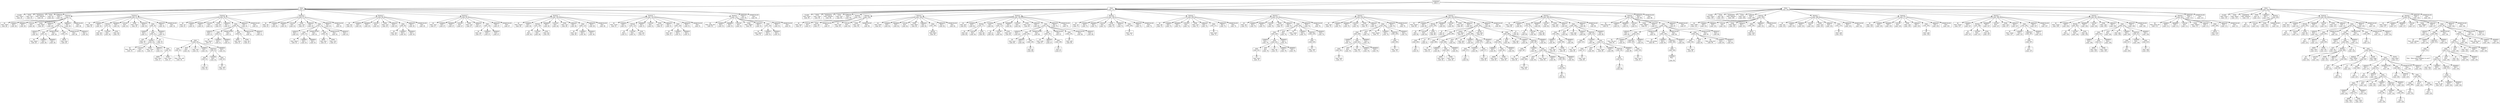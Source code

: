 digraph ParseTree {
    node [shape=box];
    0 [label="program\nLine: 0"];
    1 [label="class\nLine: 0"];
    2 [label="CLASS\nText: Class\nLine: 24"];
    1 -> 2;
    3 [label="TYPE\nText: List\nLine: 24"];
    1 -> 3;
    4 [label="INHERITS\nText: inherits\nLine: 24"];
    1 -> 4;
    5 [label="TYPE\nText: IO\nLine: 24"];
    1 -> 5;
    6 [label="LBRACE\nText: {\nLine: 24"];
    1 -> 6;
    7 [label="feature\nLine: 5"];
    8 [label="ID\nText: isNil\nLine: 28"];
    7 -> 8;
    9 [label="LPAREN\nText: (\nLine: 28"];
    7 -> 9;
    10 [label="RPAREN\nText: )\nLine: 28"];
    7 -> 10;
    11 [label="COLON\nText: :\nLine: 28"];
    7 -> 11;
    12 [label="TYPE\nText: Bool\nLine: 28"];
    7 -> 12;
    13 [label="LBRACE\nText: {\nLine: 28"];
    7 -> 13;
    14 [label="expr\nLine: 11"];
    15 [label="LBRACE\nText: {\nLine: 28"];
    14 -> 15;
    16 [label="expr\nLine: 12"];
    17 [label="ID\nText: abort\nLine: 28"];
    16 -> 17;
    18 [label="LPAREN\nText: (\nLine: 28"];
    16 -> 18;
    19 [label="RPAREN\nText: )\nLine: 28"];
    16 -> 19;
    14 -> 16;
    20 [label="SEMICOLON\nText: ;\nLine: 28"];
    14 -> 20;
    21 [label="expr\nLine: 16"];
    22 [label="TRUE\nText: true\nLine: 28"];
    21 -> 22;
    14 -> 21;
    23 [label="SEMICOLON\nText: ;\nLine: 28"];
    14 -> 23;
    24 [label="RBRACE\nText: }\nLine: 28"];
    14 -> 24;
    7 -> 14;
    25 [label="RBRACE\nText: }\nLine: 28"];
    7 -> 25;
    26 [label="SEMICOLON\nText: ;\nLine: 28"];
    7 -> 26;
    1 -> 7;
    27 [label="feature\nLine: 21"];
    28 [label="ID\nText: cons\nLine: 30"];
    27 -> 28;
    29 [label="LPAREN\nText: (\nLine: 30"];
    27 -> 29;
    30 [label="formal\nLine: 23"];
    31 [label="ID\nText: hd\nLine: 30"];
    30 -> 31;
    32 [label="COLON\nText: :\nLine: 30"];
    30 -> 32;
    33 [label="TYPE\nText: Int\nLine: 30"];
    30 -> 33;
    27 -> 30;
    34 [label="RPAREN\nText: )\nLine: 30"];
    27 -> 34;
    35 [label="COLON\nText: :\nLine: 30"];
    27 -> 35;
    36 [label="TYPE\nText: Cons\nLine: 30"];
    27 -> 36;
    37 [label="LBRACE\nText: {\nLine: 30"];
    27 -> 37;
    38 [label="expr\nLine: 30"];
    39 [label="LPAREN\nText: (\nLine: 31"];
    38 -> 39;
    40 [label="expr\nLine: 31"];
    41 [label="LET\nText: let\nLine: 31"];
    40 -> 41;
    42 [label="letDecl\nLine: 32"];
    43 [label="ID\nText: new_cell\nLine: 31"];
    42 -> 43;
    44 [label="COLON\nText: :\nLine: 31"];
    42 -> 44;
    45 [label="TYPE\nText: Cons\nLine: 31"];
    42 -> 45;
    46 [label="ARROW\nText: <-\nLine: 31"];
    42 -> 46;
    47 [label="expr\nLine: 36"];
    48 [label="NEW\nText: new\nLine: 31"];
    47 -> 48;
    49 [label="TYPE\nText: Cons\nLine: 31"];
    47 -> 49;
    42 -> 47;
    40 -> 42;
    50 [label="IN\nText: in\nLine: 31"];
    40 -> 50;
    51 [label="expr\nLine: 39"];
    52 [label="expr\nLine: 39"];
    53 [label="ID\nText: new_cell\nLine: 32"];
    52 -> 53;
    51 -> 52;
    54 [label="DOT\nText: .\nLine: 32"];
    51 -> 54;
    55 [label="ID\nText: init\nLine: 32"];
    51 -> 55;
    56 [label="LPAREN\nText: (\nLine: 32"];
    51 -> 56;
    57 [label="exprList\nLine: 43"];
    58 [label="expr\nLine: 43"];
    59 [label="ID\nText: hd\nLine: 32"];
    58 -> 59;
    57 -> 58;
    60 [label="COMMA\nText: ,\nLine: 32"];
    57 -> 60;
    61 [label="expr\nLine: 45"];
    62 [label="ID\nText: self\nLine: 32"];
    61 -> 62;
    57 -> 61;
    51 -> 57;
    63 [label="RPAREN\nText: )\nLine: 32"];
    51 -> 63;
    40 -> 51;
    38 -> 40;
    64 [label="RPAREN\nText: )\nLine: 33"];
    38 -> 64;
    27 -> 38;
    65 [label="RBRACE\nText: }\nLine: 34"];
    27 -> 65;
    66 [label="SEMICOLON\nText: ;\nLine: 34"];
    27 -> 66;
    1 -> 27;
    67 [label="feature\nLine: 50"];
    68 [label="ID\nText: car\nLine: 41"];
    67 -> 68;
    69 [label="LPAREN\nText: (\nLine: 41"];
    67 -> 69;
    70 [label="RPAREN\nText: )\nLine: 41"];
    67 -> 70;
    71 [label="COLON\nText: :\nLine: 41"];
    67 -> 71;
    72 [label="TYPE\nText: Int\nLine: 41"];
    67 -> 72;
    73 [label="LBRACE\nText: {\nLine: 41"];
    67 -> 73;
    74 [label="expr\nLine: 56"];
    75 [label="LBRACE\nText: {\nLine: 41"];
    74 -> 75;
    76 [label="expr\nLine: 57"];
    77 [label="ID\nText: abort\nLine: 41"];
    76 -> 77;
    78 [label="LPAREN\nText: (\nLine: 41"];
    76 -> 78;
    79 [label="RPAREN\nText: )\nLine: 41"];
    76 -> 79;
    74 -> 76;
    80 [label="SEMICOLON\nText: ;\nLine: 41"];
    74 -> 80;
    81 [label="expr\nLine: 61"];
    82 [label="NEW\nText: new\nLine: 41"];
    81 -> 82;
    83 [label="TYPE\nText: Int\nLine: 41"];
    81 -> 83;
    74 -> 81;
    84 [label="SEMICOLON\nText: ;\nLine: 41"];
    74 -> 84;
    85 [label="RBRACE\nText: }\nLine: 41"];
    74 -> 85;
    67 -> 74;
    86 [label="RBRACE\nText: }\nLine: 41"];
    67 -> 86;
    87 [label="SEMICOLON\nText: ;\nLine: 41"];
    67 -> 87;
    1 -> 67;
    88 [label="feature\nLine: 67"];
    89 [label="ID\nText: cdr\nLine: 43"];
    88 -> 89;
    90 [label="LPAREN\nText: (\nLine: 43"];
    88 -> 90;
    91 [label="RPAREN\nText: )\nLine: 43"];
    88 -> 91;
    92 [label="COLON\nText: :\nLine: 43"];
    88 -> 92;
    93 [label="TYPE\nText: List\nLine: 43"];
    88 -> 93;
    94 [label="LBRACE\nText: {\nLine: 43"];
    88 -> 94;
    95 [label="expr\nLine: 73"];
    96 [label="LBRACE\nText: {\nLine: 43"];
    95 -> 96;
    97 [label="expr\nLine: 74"];
    98 [label="ID\nText: abort\nLine: 43"];
    97 -> 98;
    99 [label="LPAREN\nText: (\nLine: 43"];
    97 -> 99;
    100 [label="RPAREN\nText: )\nLine: 43"];
    97 -> 100;
    95 -> 97;
    101 [label="SEMICOLON\nText: ;\nLine: 43"];
    95 -> 101;
    102 [label="expr\nLine: 78"];
    103 [label="NEW\nText: new\nLine: 43"];
    102 -> 103;
    104 [label="TYPE\nText: List\nLine: 43"];
    102 -> 104;
    95 -> 102;
    105 [label="SEMICOLON\nText: ;\nLine: 43"];
    95 -> 105;
    106 [label="RBRACE\nText: }\nLine: 43"];
    95 -> 106;
    88 -> 95;
    107 [label="RBRACE\nText: }\nLine: 43"];
    88 -> 107;
    108 [label="SEMICOLON\nText: ;\nLine: 43"];
    88 -> 108;
    1 -> 88;
    109 [label="feature\nLine: 84"];
    110 [label="ID\nText: rev\nLine: 45"];
    109 -> 110;
    111 [label="LPAREN\nText: (\nLine: 45"];
    109 -> 111;
    112 [label="RPAREN\nText: )\nLine: 45"];
    109 -> 112;
    113 [label="COLON\nText: :\nLine: 45"];
    109 -> 113;
    114 [label="TYPE\nText: List\nLine: 45"];
    109 -> 114;
    115 [label="LBRACE\nText: {\nLine: 45"];
    109 -> 115;
    116 [label="expr\nLine: 90"];
    117 [label="ID\nText: cdr\nLine: 45"];
    116 -> 117;
    118 [label="LPAREN\nText: (\nLine: 45"];
    116 -> 118;
    119 [label="RPAREN\nText: )\nLine: 45"];
    116 -> 119;
    109 -> 116;
    120 [label="RBRACE\nText: }\nLine: 45"];
    109 -> 120;
    121 [label="SEMICOLON\nText: ;\nLine: 45"];
    109 -> 121;
    1 -> 109;
    122 [label="feature\nLine: 95"];
    123 [label="ID\nText: sort\nLine: 47"];
    122 -> 123;
    124 [label="LPAREN\nText: (\nLine: 47"];
    122 -> 124;
    125 [label="RPAREN\nText: )\nLine: 47"];
    122 -> 125;
    126 [label="COLON\nText: :\nLine: 47"];
    122 -> 126;
    127 [label="TYPE\nText: List\nLine: 47"];
    122 -> 127;
    128 [label="LBRACE\nText: {\nLine: 47"];
    122 -> 128;
    129 [label="expr\nLine: 101"];
    130 [label="ID\nText: cdr\nLine: 47"];
    129 -> 130;
    131 [label="LPAREN\nText: (\nLine: 47"];
    129 -> 131;
    132 [label="RPAREN\nText: )\nLine: 47"];
    129 -> 132;
    122 -> 129;
    133 [label="RBRACE\nText: }\nLine: 47"];
    122 -> 133;
    134 [label="SEMICOLON\nText: ;\nLine: 47"];
    122 -> 134;
    1 -> 122;
    135 [label="feature\nLine: 106"];
    136 [label="ID\nText: insert\nLine: 49"];
    135 -> 136;
    137 [label="LPAREN\nText: (\nLine: 49"];
    135 -> 137;
    138 [label="formal\nLine: 108"];
    139 [label="ID\nText: i\nLine: 49"];
    138 -> 139;
    140 [label="COLON\nText: :\nLine: 49"];
    138 -> 140;
    141 [label="TYPE\nText: Int\nLine: 49"];
    138 -> 141;
    135 -> 138;
    142 [label="RPAREN\nText: )\nLine: 49"];
    135 -> 142;
    143 [label="COLON\nText: :\nLine: 49"];
    135 -> 143;
    144 [label="TYPE\nText: List\nLine: 49"];
    135 -> 144;
    145 [label="LBRACE\nText: {\nLine: 49"];
    135 -> 145;
    146 [label="expr\nLine: 115"];
    147 [label="ID\nText: cdr\nLine: 49"];
    146 -> 147;
    148 [label="LPAREN\nText: (\nLine: 49"];
    146 -> 148;
    149 [label="RPAREN\nText: )\nLine: 49"];
    146 -> 149;
    135 -> 146;
    150 [label="RBRACE\nText: }\nLine: 49"];
    135 -> 150;
    151 [label="SEMICOLON\nText: ;\nLine: 49"];
    135 -> 151;
    1 -> 135;
    152 [label="feature\nLine: 120"];
    153 [label="ID\nText: rcons\nLine: 51"];
    152 -> 153;
    154 [label="LPAREN\nText: (\nLine: 51"];
    152 -> 154;
    155 [label="formal\nLine: 122"];
    156 [label="ID\nText: i\nLine: 51"];
    155 -> 156;
    157 [label="COLON\nText: :\nLine: 51"];
    155 -> 157;
    158 [label="TYPE\nText: Int\nLine: 51"];
    155 -> 158;
    152 -> 155;
    159 [label="RPAREN\nText: )\nLine: 51"];
    152 -> 159;
    160 [label="COLON\nText: :\nLine: 51"];
    152 -> 160;
    161 [label="TYPE\nText: List\nLine: 51"];
    152 -> 161;
    162 [label="LBRACE\nText: {\nLine: 51"];
    152 -> 162;
    163 [label="expr\nLine: 129"];
    164 [label="ID\nText: cdr\nLine: 51"];
    163 -> 164;
    165 [label="LPAREN\nText: (\nLine: 51"];
    163 -> 165;
    166 [label="RPAREN\nText: )\nLine: 51"];
    163 -> 166;
    152 -> 163;
    167 [label="RBRACE\nText: }\nLine: 51"];
    152 -> 167;
    168 [label="SEMICOLON\nText: ;\nLine: 51"];
    152 -> 168;
    1 -> 152;
    169 [label="feature\nLine: 134"];
    170 [label="ID\nText: print_list\nLine: 53"];
    169 -> 170;
    171 [label="LPAREN\nText: (\nLine: 53"];
    169 -> 171;
    172 [label="RPAREN\nText: )\nLine: 53"];
    169 -> 172;
    173 [label="COLON\nText: :\nLine: 53"];
    169 -> 173;
    174 [label="TYPE\nText: Object\nLine: 53"];
    169 -> 174;
    175 [label="LBRACE\nText: {\nLine: 53"];
    169 -> 175;
    176 [label="expr\nLine: 140"];
    177 [label="ID\nText: abort\nLine: 53"];
    176 -> 177;
    178 [label="LPAREN\nText: (\nLine: 53"];
    176 -> 178;
    179 [label="RPAREN\nText: )\nLine: 53"];
    176 -> 179;
    169 -> 176;
    180 [label="RBRACE\nText: }\nLine: 53"];
    169 -> 180;
    181 [label="SEMICOLON\nText: ;\nLine: 53"];
    169 -> 181;
    1 -> 169;
    182 [label="RBRACE\nText: }\nLine: 54"];
    1 -> 182;
    183 [label="SEMICOLON\nText: ;\nLine: 54"];
    1 -> 183;
    0 -> 1;
    184 [label="class\nLine: 147"];
    185 [label="CLASS\nText: Class\nLine: 56"];
    184 -> 185;
    186 [label="TYPE\nText: Cons\nLine: 56"];
    184 -> 186;
    187 [label="INHERITS\nText: inherits\nLine: 56"];
    184 -> 187;
    188 [label="TYPE\nText: List\nLine: 56"];
    184 -> 188;
    189 [label="LBRACE\nText: {\nLine: 56"];
    184 -> 189;
    190 [label="feature\nLine: 152"];
    191 [label="ID\nText: xcar\nLine: 57"];
    190 -> 191;
    192 [label="COLON\nText: :\nLine: 57"];
    190 -> 192;
    193 [label="TYPE\nText: Int\nLine: 57"];
    190 -> 193;
    194 [label="SEMICOLON\nText: ;\nLine: 57"];
    190 -> 194;
    184 -> 190;
    195 [label="feature\nLine: 156"];
    196 [label="ID\nText: xcdr\nLine: 58"];
    195 -> 196;
    197 [label="COLON\nText: :\nLine: 58"];
    195 -> 197;
    198 [label="TYPE\nText: List\nLine: 58"];
    195 -> 198;
    199 [label="SEMICOLON\nText: ;\nLine: 58"];
    195 -> 199;
    184 -> 195;
    200 [label="feature\nLine: 160"];
    201 [label="ID\nText: isNil\nLine: 62"];
    200 -> 201;
    202 [label="LPAREN\nText: (\nLine: 62"];
    200 -> 202;
    203 [label="RPAREN\nText: )\nLine: 62"];
    200 -> 203;
    204 [label="COLON\nText: :\nLine: 62"];
    200 -> 204;
    205 [label="TYPE\nText: Bool\nLine: 62"];
    200 -> 205;
    206 [label="LBRACE\nText: {\nLine: 62"];
    200 -> 206;
    207 [label="expr\nLine: 166"];
    208 [label="FALSE\nText: false\nLine: 62"];
    207 -> 208;
    200 -> 207;
    209 [label="RBRACE\nText: }\nLine: 62"];
    200 -> 209;
    210 [label="SEMICOLON\nText: ;\nLine: 62"];
    200 -> 210;
    184 -> 200;
    211 [label="feature\nLine: 169"];
    212 [label="ID\nText: init\nLine: 64"];
    211 -> 212;
    213 [label="LPAREN\nText: (\nLine: 64"];
    211 -> 213;
    214 [label="formal\nLine: 171"];
    215 [label="ID\nText: hd\nLine: 64"];
    214 -> 215;
    216 [label="COLON\nText: :\nLine: 64"];
    214 -> 216;
    217 [label="TYPE\nText: Int\nLine: 64"];
    214 -> 217;
    211 -> 214;
    218 [label="COMMA\nText: ,\nLine: 64"];
    211 -> 218;
    219 [label="formal\nLine: 175"];
    220 [label="ID\nText: tl\nLine: 64"];
    219 -> 220;
    221 [label="COLON\nText: :\nLine: 64"];
    219 -> 221;
    222 [label="TYPE\nText: List\nLine: 64"];
    219 -> 222;
    211 -> 219;
    223 [label="RPAREN\nText: )\nLine: 64"];
    211 -> 223;
    224 [label="COLON\nText: :\nLine: 64"];
    211 -> 224;
    225 [label="TYPE\nText: Cons\nLine: 64"];
    211 -> 225;
    226 [label="LBRACE\nText: {\nLine: 64"];
    211 -> 226;
    227 [label="expr\nLine: 182"];
    228 [label="LBRACE\nText: {\nLine: 65"];
    227 -> 228;
    229 [label="expr\nLine: 183"];
    230 [label="ID\nText: xcar\nLine: 66"];
    229 -> 230;
    231 [label="ARROW\nText: <-\nLine: 66"];
    229 -> 231;
    232 [label="expr\nLine: 185"];
    233 [label="ID\nText: hd\nLine: 66"];
    232 -> 233;
    229 -> 232;
    227 -> 229;
    234 [label="SEMICOLON\nText: ;\nLine: 66"];
    227 -> 234;
    235 [label="expr\nLine: 187"];
    236 [label="ID\nText: xcdr\nLine: 67"];
    235 -> 236;
    237 [label="ARROW\nText: <-\nLine: 67"];
    235 -> 237;
    238 [label="expr\nLine: 189"];
    239 [label="ID\nText: tl\nLine: 67"];
    238 -> 239;
    235 -> 238;
    227 -> 235;
    240 [label="SEMICOLON\nText: ;\nLine: 67"];
    227 -> 240;
    241 [label="expr\nLine: 191"];
    242 [label="ID\nText: self\nLine: 68"];
    241 -> 242;
    227 -> 241;
    243 [label="SEMICOLON\nText: ;\nLine: 68"];
    227 -> 243;
    244 [label="RBRACE\nText: }\nLine: 69"];
    227 -> 244;
    211 -> 227;
    245 [label="RBRACE\nText: }\nLine: 70"];
    211 -> 245;
    246 [label="SEMICOLON\nText: ;\nLine: 70"];
    211 -> 246;
    184 -> 211;
    247 [label="feature\nLine: 196"];
    248 [label="ID\nText: car\nLine: 72"];
    247 -> 248;
    249 [label="LPAREN\nText: (\nLine: 72"];
    247 -> 249;
    250 [label="RPAREN\nText: )\nLine: 72"];
    247 -> 250;
    251 [label="COLON\nText: :\nLine: 72"];
    247 -> 251;
    252 [label="TYPE\nText: Int\nLine: 72"];
    247 -> 252;
    253 [label="LBRACE\nText: {\nLine: 72"];
    247 -> 253;
    254 [label="expr\nLine: 202"];
    255 [label="ID\nText: xcar\nLine: 72"];
    254 -> 255;
    247 -> 254;
    256 [label="RBRACE\nText: }\nLine: 72"];
    247 -> 256;
    257 [label="SEMICOLON\nText: ;\nLine: 72"];
    247 -> 257;
    184 -> 247;
    258 [label="feature\nLine: 205"];
    259 [label="ID\nText: cdr\nLine: 74"];
    258 -> 259;
    260 [label="LPAREN\nText: (\nLine: 74"];
    258 -> 260;
    261 [label="RPAREN\nText: )\nLine: 74"];
    258 -> 261;
    262 [label="COLON\nText: :\nLine: 74"];
    258 -> 262;
    263 [label="TYPE\nText: List\nLine: 74"];
    258 -> 263;
    264 [label="LBRACE\nText: {\nLine: 74"];
    258 -> 264;
    265 [label="expr\nLine: 211"];
    266 [label="ID\nText: xcdr\nLine: 74"];
    265 -> 266;
    258 -> 265;
    267 [label="RBRACE\nText: }\nLine: 74"];
    258 -> 267;
    268 [label="SEMICOLON\nText: ;\nLine: 74"];
    258 -> 268;
    184 -> 258;
    269 [label="feature\nLine: 214"];
    270 [label="ID\nText: rev\nLine: 76"];
    269 -> 270;
    271 [label="LPAREN\nText: (\nLine: 76"];
    269 -> 271;
    272 [label="RPAREN\nText: )\nLine: 76"];
    269 -> 272;
    273 [label="COLON\nText: :\nLine: 76"];
    269 -> 273;
    274 [label="TYPE\nText: List\nLine: 76"];
    269 -> 274;
    275 [label="LBRACE\nText: {\nLine: 76"];
    269 -> 275;
    276 [label="expr\nLine: 220"];
    277 [label="expr\nLine: 220"];
    278 [label="LPAREN\nText: (\nLine: 76"];
    277 -> 278;
    279 [label="expr\nLine: 221"];
    280 [label="expr\nLine: 221"];
    281 [label="ID\nText: xcdr\nLine: 76"];
    280 -> 281;
    279 -> 280;
    282 [label="DOT\nText: .\nLine: 76"];
    279 -> 282;
    283 [label="ID\nText: rev\nLine: 76"];
    279 -> 283;
    284 [label="LPAREN\nText: (\nLine: 76"];
    279 -> 284;
    285 [label="RPAREN\nText: )\nLine: 76"];
    279 -> 285;
    277 -> 279;
    286 [label="RPAREN\nText: )\nLine: 76"];
    277 -> 286;
    276 -> 277;
    287 [label="DOT\nText: .\nLine: 76"];
    276 -> 287;
    288 [label="ID\nText: rcons\nLine: 76"];
    276 -> 288;
    289 [label="LPAREN\nText: (\nLine: 76"];
    276 -> 289;
    290 [label="exprList\nLine: 230"];
    291 [label="expr\nLine: 230"];
    292 [label="ID\nText: xcar\nLine: 76"];
    291 -> 292;
    290 -> 291;
    276 -> 290;
    293 [label="RPAREN\nText: )\nLine: 76"];
    276 -> 293;
    269 -> 276;
    294 [label="RBRACE\nText: }\nLine: 76"];
    269 -> 294;
    295 [label="SEMICOLON\nText: ;\nLine: 76"];
    269 -> 295;
    184 -> 269;
    296 [label="feature\nLine: 234"];
    297 [label="ID\nText: sort\nLine: 78"];
    296 -> 297;
    298 [label="LPAREN\nText: (\nLine: 78"];
    296 -> 298;
    299 [label="RPAREN\nText: )\nLine: 78"];
    296 -> 299;
    300 [label="COLON\nText: :\nLine: 78"];
    296 -> 300;
    301 [label="TYPE\nText: List\nLine: 78"];
    296 -> 301;
    302 [label="LBRACE\nText: {\nLine: 78"];
    296 -> 302;
    303 [label="expr\nLine: 240"];
    304 [label="expr\nLine: 240"];
    305 [label="LPAREN\nText: (\nLine: 78"];
    304 -> 305;
    306 [label="expr\nLine: 241"];
    307 [label="expr\nLine: 241"];
    308 [label="ID\nText: xcdr\nLine: 78"];
    307 -> 308;
    306 -> 307;
    309 [label="DOT\nText: .\nLine: 78"];
    306 -> 309;
    310 [label="ID\nText: sort\nLine: 78"];
    306 -> 310;
    311 [label="LPAREN\nText: (\nLine: 78"];
    306 -> 311;
    312 [label="RPAREN\nText: )\nLine: 78"];
    306 -> 312;
    304 -> 306;
    313 [label="RPAREN\nText: )\nLine: 78"];
    304 -> 313;
    303 -> 304;
    314 [label="DOT\nText: .\nLine: 78"];
    303 -> 314;
    315 [label="ID\nText: insert\nLine: 78"];
    303 -> 315;
    316 [label="LPAREN\nText: (\nLine: 78"];
    303 -> 316;
    317 [label="exprList\nLine: 250"];
    318 [label="expr\nLine: 250"];
    319 [label="ID\nText: xcar\nLine: 78"];
    318 -> 319;
    317 -> 318;
    303 -> 317;
    320 [label="RPAREN\nText: )\nLine: 78"];
    303 -> 320;
    296 -> 303;
    321 [label="RBRACE\nText: }\nLine: 78"];
    296 -> 321;
    322 [label="SEMICOLON\nText: ;\nLine: 78"];
    296 -> 322;
    184 -> 296;
    323 [label="feature\nLine: 254"];
    324 [label="ID\nText: insert\nLine: 80"];
    323 -> 324;
    325 [label="LPAREN\nText: (\nLine: 80"];
    323 -> 325;
    326 [label="formal\nLine: 256"];
    327 [label="ID\nText: i\nLine: 80"];
    326 -> 327;
    328 [label="COLON\nText: :\nLine: 80"];
    326 -> 328;
    329 [label="TYPE\nText: Int\nLine: 80"];
    326 -> 329;
    323 -> 326;
    330 [label="RPAREN\nText: )\nLine: 80"];
    323 -> 330;
    331 [label="COLON\nText: :\nLine: 80"];
    323 -> 331;
    332 [label="TYPE\nText: List\nLine: 80"];
    323 -> 332;
    333 [label="LBRACE\nText: {\nLine: 80"];
    323 -> 333;
    334 [label="expr\nLine: 263"];
    335 [label="IF\nText: if\nLine: 81"];
    334 -> 335;
    336 [label="expr\nLine: 264"];
    337 [label="expr\nLine: 264"];
    338 [label="ID\nText: i\nLine: 81"];
    337 -> 338;
    336 -> 337;
    339 [label="LT\nText: <\nLine: 81"];
    336 -> 339;
    340 [label="expr\nLine: 266"];
    341 [label="ID\nText: xcar\nLine: 81"];
    340 -> 341;
    336 -> 340;
    334 -> 336;
    342 [label="THEN\nText: then\nLine: 81"];
    334 -> 342;
    343 [label="expr\nLine: 268"];
    344 [label="expr\nLine: 268"];
    345 [label="LPAREN\nText: (\nLine: 82"];
    344 -> 345;
    346 [label="expr\nLine: 269"];
    347 [label="NEW\nText: new\nLine: 82"];
    346 -> 347;
    348 [label="TYPE\nText: Cons\nLine: 82"];
    346 -> 348;
    344 -> 346;
    349 [label="RPAREN\nText: )\nLine: 82"];
    344 -> 349;
    343 -> 344;
    350 [label="DOT\nText: .\nLine: 82"];
    343 -> 350;
    351 [label="ID\nText: init\nLine: 82"];
    343 -> 351;
    352 [label="LPAREN\nText: (\nLine: 82"];
    343 -> 352;
    353 [label="exprList\nLine: 275"];
    354 [label="expr\nLine: 275"];
    355 [label="ID\nText: i\nLine: 82"];
    354 -> 355;
    353 -> 354;
    356 [label="COMMA\nText: ,\nLine: 82"];
    353 -> 356;
    357 [label="expr\nLine: 277"];
    358 [label="ID\nText: self\nLine: 82"];
    357 -> 358;
    353 -> 357;
    343 -> 353;
    359 [label="RPAREN\nText: )\nLine: 82"];
    343 -> 359;
    334 -> 343;
    360 [label="ELSE\nText: else\nLine: 83"];
    334 -> 360;
    361 [label="expr\nLine: 280"];
    362 [label="expr\nLine: 280"];
    363 [label="LPAREN\nText: (\nLine: 84"];
    362 -> 363;
    364 [label="expr\nLine: 281"];
    365 [label="NEW\nText: new\nLine: 84"];
    364 -> 365;
    366 [label="TYPE\nText: Cons\nLine: 84"];
    364 -> 366;
    362 -> 364;
    367 [label="RPAREN\nText: )\nLine: 84"];
    362 -> 367;
    361 -> 362;
    368 [label="DOT\nText: .\nLine: 84"];
    361 -> 368;
    369 [label="ID\nText: init\nLine: 84"];
    361 -> 369;
    370 [label="LPAREN\nText: (\nLine: 84"];
    361 -> 370;
    371 [label="exprList\nLine: 287"];
    372 [label="expr\nLine: 287"];
    373 [label="ID\nText: xcar\nLine: 84"];
    372 -> 373;
    371 -> 372;
    374 [label="COMMA\nText: ,\nLine: 84"];
    371 -> 374;
    375 [label="expr\nLine: 289"];
    376 [label="expr\nLine: 289"];
    377 [label="ID\nText: xcdr\nLine: 84"];
    376 -> 377;
    375 -> 376;
    378 [label="DOT\nText: .\nLine: 84"];
    375 -> 378;
    379 [label="ID\nText: insert\nLine: 84"];
    375 -> 379;
    380 [label="LPAREN\nText: (\nLine: 84"];
    375 -> 380;
    381 [label="exprList\nLine: 293"];
    382 [label="expr\nLine: 293"];
    383 [label="ID\nText: i\nLine: 84"];
    382 -> 383;
    381 -> 382;
    375 -> 381;
    384 [label="RPAREN\nText: )\nLine: 84"];
    375 -> 384;
    371 -> 375;
    361 -> 371;
    385 [label="RPAREN\nText: )\nLine: 84"];
    361 -> 385;
    334 -> 361;
    386 [label="FI\nText: fi\nLine: 85"];
    334 -> 386;
    323 -> 334;
    387 [label="RBRACE\nText: }\nLine: 86"];
    323 -> 387;
    388 [label="SEMICOLON\nText: ;\nLine: 86"];
    323 -> 388;
    184 -> 323;
    389 [label="feature\nLine: 299"];
    390 [label="ID\nText: rcons\nLine: 89"];
    389 -> 390;
    391 [label="LPAREN\nText: (\nLine: 89"];
    389 -> 391;
    392 [label="formal\nLine: 301"];
    393 [label="ID\nText: i\nLine: 89"];
    392 -> 393;
    394 [label="COLON\nText: :\nLine: 89"];
    392 -> 394;
    395 [label="TYPE\nText: Int\nLine: 89"];
    392 -> 395;
    389 -> 392;
    396 [label="RPAREN\nText: )\nLine: 89"];
    389 -> 396;
    397 [label="COLON\nText: :\nLine: 89"];
    389 -> 397;
    398 [label="TYPE\nText: List\nLine: 89"];
    389 -> 398;
    399 [label="LBRACE\nText: {\nLine: 89"];
    389 -> 399;
    400 [label="expr\nLine: 308"];
    401 [label="expr\nLine: 308"];
    402 [label="LPAREN\nText: (\nLine: 89"];
    401 -> 402;
    403 [label="expr\nLine: 309"];
    404 [label="NEW\nText: new\nLine: 89"];
    403 -> 404;
    405 [label="TYPE\nText: Cons\nLine: 89"];
    403 -> 405;
    401 -> 403;
    406 [label="RPAREN\nText: )\nLine: 89"];
    401 -> 406;
    400 -> 401;
    407 [label="DOT\nText: .\nLine: 89"];
    400 -> 407;
    408 [label="ID\nText: init\nLine: 89"];
    400 -> 408;
    409 [label="LPAREN\nText: (\nLine: 89"];
    400 -> 409;
    410 [label="exprList\nLine: 315"];
    411 [label="expr\nLine: 315"];
    412 [label="ID\nText: xcar\nLine: 89"];
    411 -> 412;
    410 -> 411;
    413 [label="COMMA\nText: ,\nLine: 89"];
    410 -> 413;
    414 [label="expr\nLine: 317"];
    415 [label="expr\nLine: 317"];
    416 [label="ID\nText: xcdr\nLine: 89"];
    415 -> 416;
    414 -> 415;
    417 [label="DOT\nText: .\nLine: 89"];
    414 -> 417;
    418 [label="ID\nText: rcons\nLine: 89"];
    414 -> 418;
    419 [label="LPAREN\nText: (\nLine: 89"];
    414 -> 419;
    420 [label="exprList\nLine: 321"];
    421 [label="expr\nLine: 321"];
    422 [label="ID\nText: i\nLine: 89"];
    421 -> 422;
    420 -> 421;
    414 -> 420;
    423 [label="RPAREN\nText: )\nLine: 89"];
    414 -> 423;
    410 -> 414;
    400 -> 410;
    424 [label="RPAREN\nText: )\nLine: 89"];
    400 -> 424;
    389 -> 400;
    425 [label="RBRACE\nText: }\nLine: 89"];
    389 -> 425;
    426 [label="SEMICOLON\nText: ;\nLine: 89"];
    389 -> 426;
    184 -> 389;
    427 [label="feature\nLine: 326"];
    428 [label="ID\nText: print_list\nLine: 91"];
    427 -> 428;
    429 [label="LPAREN\nText: (\nLine: 91"];
    427 -> 429;
    430 [label="RPAREN\nText: )\nLine: 91"];
    427 -> 430;
    431 [label="COLON\nText: :\nLine: 91"];
    427 -> 431;
    432 [label="TYPE\nText: Object\nLine: 91"];
    427 -> 432;
    433 [label="LBRACE\nText: {\nLine: 91"];
    427 -> 433;
    434 [label="expr\nLine: 332"];
    435 [label="LBRACE\nText: {\nLine: 92"];
    434 -> 435;
    436 [label="expr\nLine: 333"];
    437 [label="ID\nText: out_int\nLine: 93"];
    436 -> 437;
    438 [label="LPAREN\nText: (\nLine: 93"];
    436 -> 438;
    439 [label="exprList\nLine: 335"];
    440 [label="expr\nLine: 335"];
    441 [label="ID\nText: xcar\nLine: 93"];
    440 -> 441;
    439 -> 440;
    436 -> 439;
    442 [label="RPAREN\nText: )\nLine: 93"];
    436 -> 442;
    434 -> 436;
    443 [label="SEMICOLON\nText: ;\nLine: 93"];
    434 -> 443;
    444 [label="expr\nLine: 338"];
    445 [label="ID\nText: out_string\nLine: 94"];
    444 -> 445;
    446 [label="LPAREN\nText: (\nLine: 94"];
    444 -> 446;
    447 [label="exprList\nLine: 340"];
    448 [label="expr\nLine: 340"];
    449 [label="STRING\nText: \"\n\"\nLine: 94"];
    448 -> 449;
    447 -> 448;
    444 -> 447;
    450 [label="RPAREN\nText: )\nLine: 94"];
    444 -> 450;
    434 -> 444;
    451 [label="SEMICOLON\nText: ;\nLine: 94"];
    434 -> 451;
    452 [label="expr\nLine: 343"];
    453 [label="expr\nLine: 343"];
    454 [label="ID\nText: xcdr\nLine: 95"];
    453 -> 454;
    452 -> 453;
    455 [label="DOT\nText: .\nLine: 95"];
    452 -> 455;
    456 [label="ID\nText: print_list\nLine: 95"];
    452 -> 456;
    457 [label="LPAREN\nText: (\nLine: 95"];
    452 -> 457;
    458 [label="RPAREN\nText: )\nLine: 95"];
    452 -> 458;
    434 -> 452;
    459 [label="SEMICOLON\nText: ;\nLine: 95"];
    434 -> 459;
    460 [label="RBRACE\nText: }\nLine: 96"];
    434 -> 460;
    427 -> 434;
    461 [label="RBRACE\nText: }\nLine: 97"];
    427 -> 461;
    462 [label="SEMICOLON\nText: ;\nLine: 97"];
    427 -> 462;
    184 -> 427;
    463 [label="RBRACE\nText: }\nLine: 98"];
    184 -> 463;
    464 [label="SEMICOLON\nText: ;\nLine: 98"];
    184 -> 464;
    0 -> 184;
    465 [label="class\nLine: 354"];
    466 [label="CLASS\nText: Class\nLine: 100"];
    465 -> 466;
    467 [label="TYPE\nText: Nil\nLine: 100"];
    465 -> 467;
    468 [label="INHERITS\nText: inherits\nLine: 100"];
    465 -> 468;
    469 [label="TYPE\nText: List\nLine: 100"];
    465 -> 469;
    470 [label="LBRACE\nText: {\nLine: 100"];
    465 -> 470;
    471 [label="feature\nLine: 359"];
    472 [label="ID\nText: isNil\nLine: 101"];
    471 -> 472;
    473 [label="LPAREN\nText: (\nLine: 101"];
    471 -> 473;
    474 [label="RPAREN\nText: )\nLine: 101"];
    471 -> 474;
    475 [label="COLON\nText: :\nLine: 101"];
    471 -> 475;
    476 [label="TYPE\nText: Bool\nLine: 101"];
    471 -> 476;
    477 [label="LBRACE\nText: {\nLine: 101"];
    471 -> 477;
    478 [label="expr\nLine: 365"];
    479 [label="TRUE\nText: true\nLine: 101"];
    478 -> 479;
    471 -> 478;
    480 [label="RBRACE\nText: }\nLine: 101"];
    471 -> 480;
    481 [label="SEMICOLON\nText: ;\nLine: 101"];
    471 -> 481;
    465 -> 471;
    482 [label="feature\nLine: 368"];
    483 [label="ID\nText: rev\nLine: 103"];
    482 -> 483;
    484 [label="LPAREN\nText: (\nLine: 103"];
    482 -> 484;
    485 [label="RPAREN\nText: )\nLine: 103"];
    482 -> 485;
    486 [label="COLON\nText: :\nLine: 103"];
    482 -> 486;
    487 [label="TYPE\nText: List\nLine: 103"];
    482 -> 487;
    488 [label="LBRACE\nText: {\nLine: 103"];
    482 -> 488;
    489 [label="expr\nLine: 374"];
    490 [label="ID\nText: self\nLine: 103"];
    489 -> 490;
    482 -> 489;
    491 [label="RBRACE\nText: }\nLine: 103"];
    482 -> 491;
    492 [label="SEMICOLON\nText: ;\nLine: 103"];
    482 -> 492;
    465 -> 482;
    493 [label="feature\nLine: 377"];
    494 [label="ID\nText: sort\nLine: 105"];
    493 -> 494;
    495 [label="LPAREN\nText: (\nLine: 105"];
    493 -> 495;
    496 [label="RPAREN\nText: )\nLine: 105"];
    493 -> 496;
    497 [label="COLON\nText: :\nLine: 105"];
    493 -> 497;
    498 [label="TYPE\nText: List\nLine: 105"];
    493 -> 498;
    499 [label="LBRACE\nText: {\nLine: 105"];
    493 -> 499;
    500 [label="expr\nLine: 383"];
    501 [label="ID\nText: self\nLine: 105"];
    500 -> 501;
    493 -> 500;
    502 [label="RBRACE\nText: }\nLine: 105"];
    493 -> 502;
    503 [label="SEMICOLON\nText: ;\nLine: 105"];
    493 -> 503;
    465 -> 493;
    504 [label="feature\nLine: 386"];
    505 [label="ID\nText: insert\nLine: 107"];
    504 -> 505;
    506 [label="LPAREN\nText: (\nLine: 107"];
    504 -> 506;
    507 [label="formal\nLine: 388"];
    508 [label="ID\nText: i\nLine: 107"];
    507 -> 508;
    509 [label="COLON\nText: :\nLine: 107"];
    507 -> 509;
    510 [label="TYPE\nText: Int\nLine: 107"];
    507 -> 510;
    504 -> 507;
    511 [label="RPAREN\nText: )\nLine: 107"];
    504 -> 511;
    512 [label="COLON\nText: :\nLine: 107"];
    504 -> 512;
    513 [label="TYPE\nText: List\nLine: 107"];
    504 -> 513;
    514 [label="LBRACE\nText: {\nLine: 107"];
    504 -> 514;
    515 [label="expr\nLine: 395"];
    516 [label="ID\nText: rcons\nLine: 107"];
    515 -> 516;
    517 [label="LPAREN\nText: (\nLine: 107"];
    515 -> 517;
    518 [label="exprList\nLine: 397"];
    519 [label="expr\nLine: 397"];
    520 [label="ID\nText: i\nLine: 107"];
    519 -> 520;
    518 -> 519;
    515 -> 518;
    521 [label="RPAREN\nText: )\nLine: 107"];
    515 -> 521;
    504 -> 515;
    522 [label="RBRACE\nText: }\nLine: 107"];
    504 -> 522;
    523 [label="SEMICOLON\nText: ;\nLine: 107"];
    504 -> 523;
    465 -> 504;
    524 [label="feature\nLine: 401"];
    525 [label="ID\nText: rcons\nLine: 109"];
    524 -> 525;
    526 [label="LPAREN\nText: (\nLine: 109"];
    524 -> 526;
    527 [label="formal\nLine: 403"];
    528 [label="ID\nText: i\nLine: 109"];
    527 -> 528;
    529 [label="COLON\nText: :\nLine: 109"];
    527 -> 529;
    530 [label="TYPE\nText: Int\nLine: 109"];
    527 -> 530;
    524 -> 527;
    531 [label="RPAREN\nText: )\nLine: 109"];
    524 -> 531;
    532 [label="COLON\nText: :\nLine: 109"];
    524 -> 532;
    533 [label="TYPE\nText: List\nLine: 109"];
    524 -> 533;
    534 [label="LBRACE\nText: {\nLine: 109"];
    524 -> 534;
    535 [label="expr\nLine: 410"];
    536 [label="expr\nLine: 410"];
    537 [label="LPAREN\nText: (\nLine: 109"];
    536 -> 537;
    538 [label="expr\nLine: 411"];
    539 [label="NEW\nText: new\nLine: 109"];
    538 -> 539;
    540 [label="TYPE\nText: Cons\nLine: 109"];
    538 -> 540;
    536 -> 538;
    541 [label="RPAREN\nText: )\nLine: 109"];
    536 -> 541;
    535 -> 536;
    542 [label="DOT\nText: .\nLine: 109"];
    535 -> 542;
    543 [label="ID\nText: init\nLine: 109"];
    535 -> 543;
    544 [label="LPAREN\nText: (\nLine: 109"];
    535 -> 544;
    545 [label="exprList\nLine: 417"];
    546 [label="expr\nLine: 417"];
    547 [label="ID\nText: i\nLine: 109"];
    546 -> 547;
    545 -> 546;
    548 [label="COMMA\nText: ,\nLine: 109"];
    545 -> 548;
    549 [label="expr\nLine: 419"];
    550 [label="ID\nText: self\nLine: 109"];
    549 -> 550;
    545 -> 549;
    535 -> 545;
    551 [label="RPAREN\nText: )\nLine: 109"];
    535 -> 551;
    524 -> 535;
    552 [label="RBRACE\nText: }\nLine: 109"];
    524 -> 552;
    553 [label="SEMICOLON\nText: ;\nLine: 109"];
    524 -> 553;
    465 -> 524;
    554 [label="feature\nLine: 423"];
    555 [label="ID\nText: print_list\nLine: 111"];
    554 -> 555;
    556 [label="LPAREN\nText: (\nLine: 111"];
    554 -> 556;
    557 [label="RPAREN\nText: )\nLine: 111"];
    554 -> 557;
    558 [label="COLON\nText: :\nLine: 111"];
    554 -> 558;
    559 [label="TYPE\nText: Object\nLine: 111"];
    554 -> 559;
    560 [label="LBRACE\nText: {\nLine: 111"];
    554 -> 560;
    561 [label="expr\nLine: 429"];
    562 [label="TRUE\nText: true\nLine: 111"];
    561 -> 562;
    554 -> 561;
    563 [label="RBRACE\nText: }\nLine: 111"];
    554 -> 563;
    564 [label="SEMICOLON\nText: ;\nLine: 111"];
    554 -> 564;
    465 -> 554;
    565 [label="RBRACE\nText: }\nLine: 113"];
    465 -> 565;
    566 [label="SEMICOLON\nText: ;\nLine: 113"];
    465 -> 566;
    0 -> 465;
    567 [label="class\nLine: 434"];
    568 [label="CLASS\nText: Class\nLine: 116"];
    567 -> 568;
    569 [label="TYPE\nText: Main\nLine: 116"];
    567 -> 569;
    570 [label="INHERITS\nText: inherits\nLine: 116"];
    567 -> 570;
    571 [label="TYPE\nText: IO\nLine: 116"];
    567 -> 571;
    572 [label="LBRACE\nText: {\nLine: 116"];
    567 -> 572;
    573 [label="feature\nLine: 439"];
    574 [label="ID\nText: l\nLine: 118"];
    573 -> 574;
    575 [label="COLON\nText: :\nLine: 118"];
    573 -> 575;
    576 [label="TYPE\nText: List\nLine: 118"];
    573 -> 576;
    577 [label="SEMICOLON\nText: ;\nLine: 118"];
    573 -> 577;
    567 -> 573;
    578 [label="feature\nLine: 443"];
    579 [label="ID\nText: iota\nLine: 121"];
    578 -> 579;
    580 [label="LPAREN\nText: (\nLine: 121"];
    578 -> 580;
    581 [label="formal\nLine: 445"];
    582 [label="ID\nText: i\nLine: 121"];
    581 -> 582;
    583 [label="COLON\nText: :\nLine: 121"];
    581 -> 583;
    584 [label="TYPE\nText: Int\nLine: 121"];
    581 -> 584;
    578 -> 581;
    585 [label="RPAREN\nText: )\nLine: 121"];
    578 -> 585;
    586 [label="COLON\nText: :\nLine: 121"];
    578 -> 586;
    587 [label="TYPE\nText: List\nLine: 121"];
    578 -> 587;
    588 [label="LBRACE\nText: {\nLine: 121"];
    578 -> 588;
    589 [label="expr\nLine: 452"];
    590 [label="LBRACE\nText: {\nLine: 122"];
    589 -> 590;
    591 [label="expr\nLine: 453"];
    592 [label="ID\nText: l\nLine: 123"];
    591 -> 592;
    593 [label="ARROW\nText: <-\nLine: 123"];
    591 -> 593;
    594 [label="expr\nLine: 455"];
    595 [label="NEW\nText: new\nLine: 123"];
    594 -> 595;
    596 [label="TYPE\nText: Nil\nLine: 123"];
    594 -> 596;
    591 -> 594;
    589 -> 591;
    597 [label="SEMICOLON\nText: ;\nLine: 123"];
    589 -> 597;
    598 [label="expr\nLine: 458"];
    599 [label="LPAREN\nText: (\nLine: 124"];
    598 -> 599;
    600 [label="expr\nLine: 459"];
    601 [label="LET\nText: let\nLine: 124"];
    600 -> 601;
    602 [label="letDecl\nLine: 460"];
    603 [label="ID\nText: j\nLine: 124"];
    602 -> 603;
    604 [label="COLON\nText: :\nLine: 124"];
    602 -> 604;
    605 [label="TYPE\nText: Int\nLine: 124"];
    602 -> 605;
    606 [label="ARROW\nText: <-\nLine: 124"];
    602 -> 606;
    607 [label="expr\nLine: 464"];
    608 [label="INT\nText: 0\nLine: 124"];
    607 -> 608;
    602 -> 607;
    600 -> 602;
    609 [label="IN\nText: in\nLine: 124"];
    600 -> 609;
    610 [label="expr\nLine: 466"];
    611 [label="WHILE\nText: while\nLine: 125"];
    610 -> 611;
    612 [label="expr\nLine: 467"];
    613 [label="expr\nLine: 467"];
    614 [label="ID\nText: j\nLine: 125"];
    613 -> 614;
    612 -> 613;
    615 [label="LT\nText: <\nLine: 125"];
    612 -> 615;
    616 [label="expr\nLine: 469"];
    617 [label="ID\nText: i\nLine: 125"];
    616 -> 617;
    612 -> 616;
    610 -> 612;
    618 [label="LOOP\nText: loop\nLine: 126"];
    610 -> 618;
    619 [label="expr\nLine: 471"];
    620 [label="LBRACE\nText: {\nLine: 127"];
    619 -> 620;
    621 [label="expr\nLine: 472"];
    622 [label="ID\nText: l\nLine: 128"];
    621 -> 622;
    623 [label="ARROW\nText: <-\nLine: 128"];
    621 -> 623;
    624 [label="expr\nLine: 474"];
    625 [label="expr\nLine: 474"];
    626 [label="LPAREN\nText: (\nLine: 128"];
    625 -> 626;
    627 [label="expr\nLine: 475"];
    628 [label="NEW\nText: new\nLine: 128"];
    627 -> 628;
    629 [label="TYPE\nText: Cons\nLine: 128"];
    627 -> 629;
    625 -> 627;
    630 [label="RPAREN\nText: )\nLine: 128"];
    625 -> 630;
    624 -> 625;
    631 [label="DOT\nText: .\nLine: 128"];
    624 -> 631;
    632 [label="ID\nText: init\nLine: 128"];
    624 -> 632;
    633 [label="LPAREN\nText: (\nLine: 128"];
    624 -> 633;
    634 [label="exprList\nLine: 481"];
    635 [label="expr\nLine: 481"];
    636 [label="ID\nText: j\nLine: 128"];
    635 -> 636;
    634 -> 635;
    637 [label="COMMA\nText: ,\nLine: 128"];
    634 -> 637;
    638 [label="expr\nLine: 483"];
    639 [label="ID\nText: l\nLine: 128"];
    638 -> 639;
    634 -> 638;
    624 -> 634;
    640 [label="RPAREN\nText: )\nLine: 128"];
    624 -> 640;
    621 -> 624;
    619 -> 621;
    641 [label="SEMICOLON\nText: ;\nLine: 128"];
    619 -> 641;
    642 [label="expr\nLine: 486"];
    643 [label="ID\nText: j\nLine: 129"];
    642 -> 643;
    644 [label="ARROW\nText: <-\nLine: 129"];
    642 -> 644;
    645 [label="expr\nLine: 488"];
    646 [label="expr\nLine: 488"];
    647 [label="ID\nText: j\nLine: 129"];
    646 -> 647;
    645 -> 646;
    648 [label="PLUS\nText: +\nLine: 129"];
    645 -> 648;
    649 [label="expr\nLine: 490"];
    650 [label="INT\nText: 1\nLine: 129"];
    649 -> 650;
    645 -> 649;
    642 -> 645;
    619 -> 642;
    651 [label="SEMICOLON\nText: ;\nLine: 129"];
    619 -> 651;
    652 [label="RBRACE\nText: }\nLine: 130"];
    619 -> 652;
    610 -> 619;
    653 [label="POOL\nText: pool\nLine: 131"];
    610 -> 653;
    600 -> 610;
    598 -> 600;
    654 [label="RPAREN\nText: )\nLine: 132"];
    598 -> 654;
    589 -> 598;
    655 [label="SEMICOLON\nText: ;\nLine: 132"];
    589 -> 655;
    656 [label="expr\nLine: 496"];
    657 [label="ID\nText: l\nLine: 133"];
    656 -> 657;
    589 -> 656;
    658 [label="SEMICOLON\nText: ;\nLine: 133"];
    589 -> 658;
    659 [label="RBRACE\nText: }\nLine: 134"];
    589 -> 659;
    578 -> 589;
    660 [label="RBRACE\nText: }\nLine: 135"];
    578 -> 660;
    661 [label="SEMICOLON\nText: ;\nLine: 135"];
    578 -> 661;
    567 -> 578;
    662 [label="feature\nLine: 501"];
    663 [label="ID\nText: main\nLine: 137"];
    662 -> 663;
    664 [label="LPAREN\nText: (\nLine: 137"];
    662 -> 664;
    665 [label="RPAREN\nText: )\nLine: 137"];
    662 -> 665;
    666 [label="COLON\nText: :\nLine: 137"];
    662 -> 666;
    667 [label="TYPE\nText: Object\nLine: 137"];
    662 -> 667;
    668 [label="LBRACE\nText: {\nLine: 137"];
    662 -> 668;
    669 [label="expr\nLine: 507"];
    670 [label="LBRACE\nText: {\nLine: 138"];
    669 -> 670;
    671 [label="expr\nLine: 508"];
    672 [label="ID\nText: out_string\nLine: 139"];
    671 -> 672;
    673 [label="LPAREN\nText: (\nLine: 139"];
    671 -> 673;
    674 [label="exprList\nLine: 510"];
    675 [label="expr\nLine: 510"];
    676 [label="STRING\nText: \"How many numbers to sort?\"\nLine: 139"];
    675 -> 676;
    674 -> 675;
    671 -> 674;
    677 [label="RPAREN\nText: )\nLine: 139"];
    671 -> 677;
    669 -> 671;
    678 [label="SEMICOLON\nText: ;\nLine: 139"];
    669 -> 678;
    679 [label="expr\nLine: 513"];
    680 [label="expr\nLine: 513"];
    681 [label="expr\nLine: 513"];
    682 [label="expr\nLine: 513"];
    683 [label="ID\nText: iota\nLine: 140"];
    682 -> 683;
    684 [label="LPAREN\nText: (\nLine: 140"];
    682 -> 684;
    685 [label="exprList\nLine: 515"];
    686 [label="expr\nLine: 515"];
    687 [label="ID\nText: in_int\nLine: 140"];
    686 -> 687;
    688 [label="LPAREN\nText: (\nLine: 140"];
    686 -> 688;
    689 [label="RPAREN\nText: )\nLine: 140"];
    686 -> 689;
    685 -> 686;
    682 -> 685;
    690 [label="RPAREN\nText: )\nLine: 140"];
    682 -> 690;
    681 -> 682;
    691 [label="DOT\nText: .\nLine: 140"];
    681 -> 691;
    692 [label="ID\nText: rev\nLine: 140"];
    681 -> 692;
    693 [label="LPAREN\nText: (\nLine: 140"];
    681 -> 693;
    694 [label="RPAREN\nText: )\nLine: 140"];
    681 -> 694;
    680 -> 681;
    695 [label="DOT\nText: .\nLine: 140"];
    680 -> 695;
    696 [label="ID\nText: sort\nLine: 140"];
    680 -> 696;
    697 [label="LPAREN\nText: (\nLine: 140"];
    680 -> 697;
    698 [label="RPAREN\nText: )\nLine: 140"];
    680 -> 698;
    679 -> 680;
    699 [label="DOT\nText: .\nLine: 140"];
    679 -> 699;
    700 [label="ID\nText: print_list\nLine: 140"];
    679 -> 700;
    701 [label="LPAREN\nText: (\nLine: 140"];
    679 -> 701;
    702 [label="RPAREN\nText: )\nLine: 140"];
    679 -> 702;
    669 -> 679;
    703 [label="SEMICOLON\nText: ;\nLine: 140"];
    669 -> 703;
    704 [label="RBRACE\nText: }\nLine: 141"];
    669 -> 704;
    662 -> 669;
    705 [label="RBRACE\nText: }\nLine: 142"];
    662 -> 705;
    706 [label="SEMICOLON\nText: ;\nLine: 142"];
    662 -> 706;
    567 -> 662;
    707 [label="RBRACE\nText: }\nLine: 143"];
    567 -> 707;
    708 [label="SEMICOLON\nText: ;\nLine: 143"];
    567 -> 708;
    0 -> 567;
}

